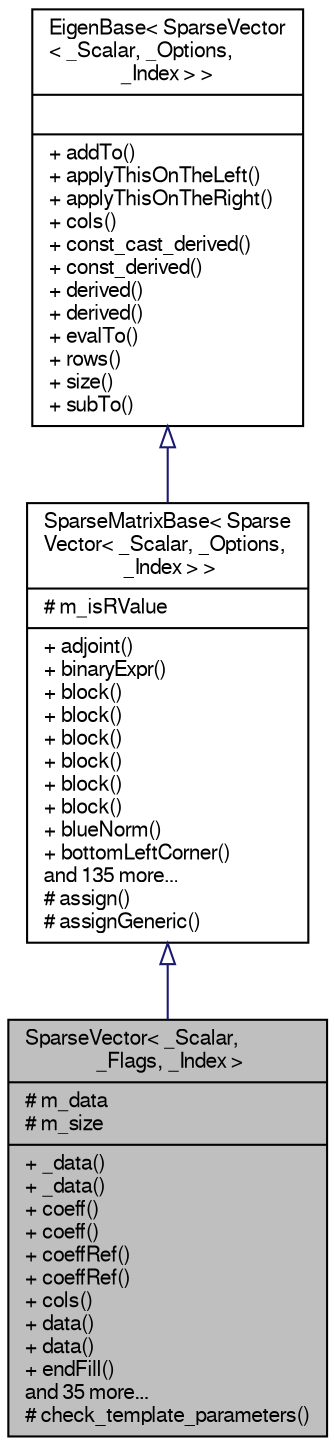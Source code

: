 digraph "SparseVector&lt; _Scalar, _Flags, _Index &gt;"
{
  edge [fontname="FreeSans",fontsize="10",labelfontname="FreeSans",labelfontsize="10"];
  node [fontname="FreeSans",fontsize="10",shape=record];
  Node1 [label="{SparseVector\< _Scalar,\l _Flags, _Index \>\n|# m_data\l# m_size\l|+ _data()\l+ _data()\l+ coeff()\l+ coeff()\l+ coeffRef()\l+ coeffRef()\l+ cols()\l+ data()\l+ data()\l+ endFill()\land 35 more...\l# check_template_parameters()\l}",height=0.2,width=0.4,color="black", fillcolor="grey75", style="filled" fontcolor="black"];
  Node2 -> Node1 [dir="back",color="midnightblue",fontsize="10",style="solid",arrowtail="onormal",fontname="FreeSans"];
  Node2 [label="{SparseMatrixBase\< Sparse\lVector\< _Scalar, _Options,\l _Index \> \>\n|# m_isRValue\l|+ adjoint()\l+ binaryExpr()\l+ block()\l+ block()\l+ block()\l+ block()\l+ block()\l+ block()\l+ blueNorm()\l+ bottomLeftCorner()\land 135 more...\l# assign()\l# assignGeneric()\l}",height=0.2,width=0.4,color="black", fillcolor="white", style="filled",URL="$classEigen_1_1SparseMatrixBase.html"];
  Node3 -> Node2 [dir="back",color="midnightblue",fontsize="10",style="solid",arrowtail="onormal",fontname="FreeSans"];
  Node3 [label="{EigenBase\< SparseVector\l\< _Scalar, _Options, \l_Index \> \>\n||+ addTo()\l+ applyThisOnTheLeft()\l+ applyThisOnTheRight()\l+ cols()\l+ const_cast_derived()\l+ const_derived()\l+ derived()\l+ derived()\l+ evalTo()\l+ rows()\l+ size()\l+ subTo()\l}",height=0.2,width=0.4,color="black", fillcolor="white", style="filled",URL="$structEigen_1_1EigenBase.html"];
}
